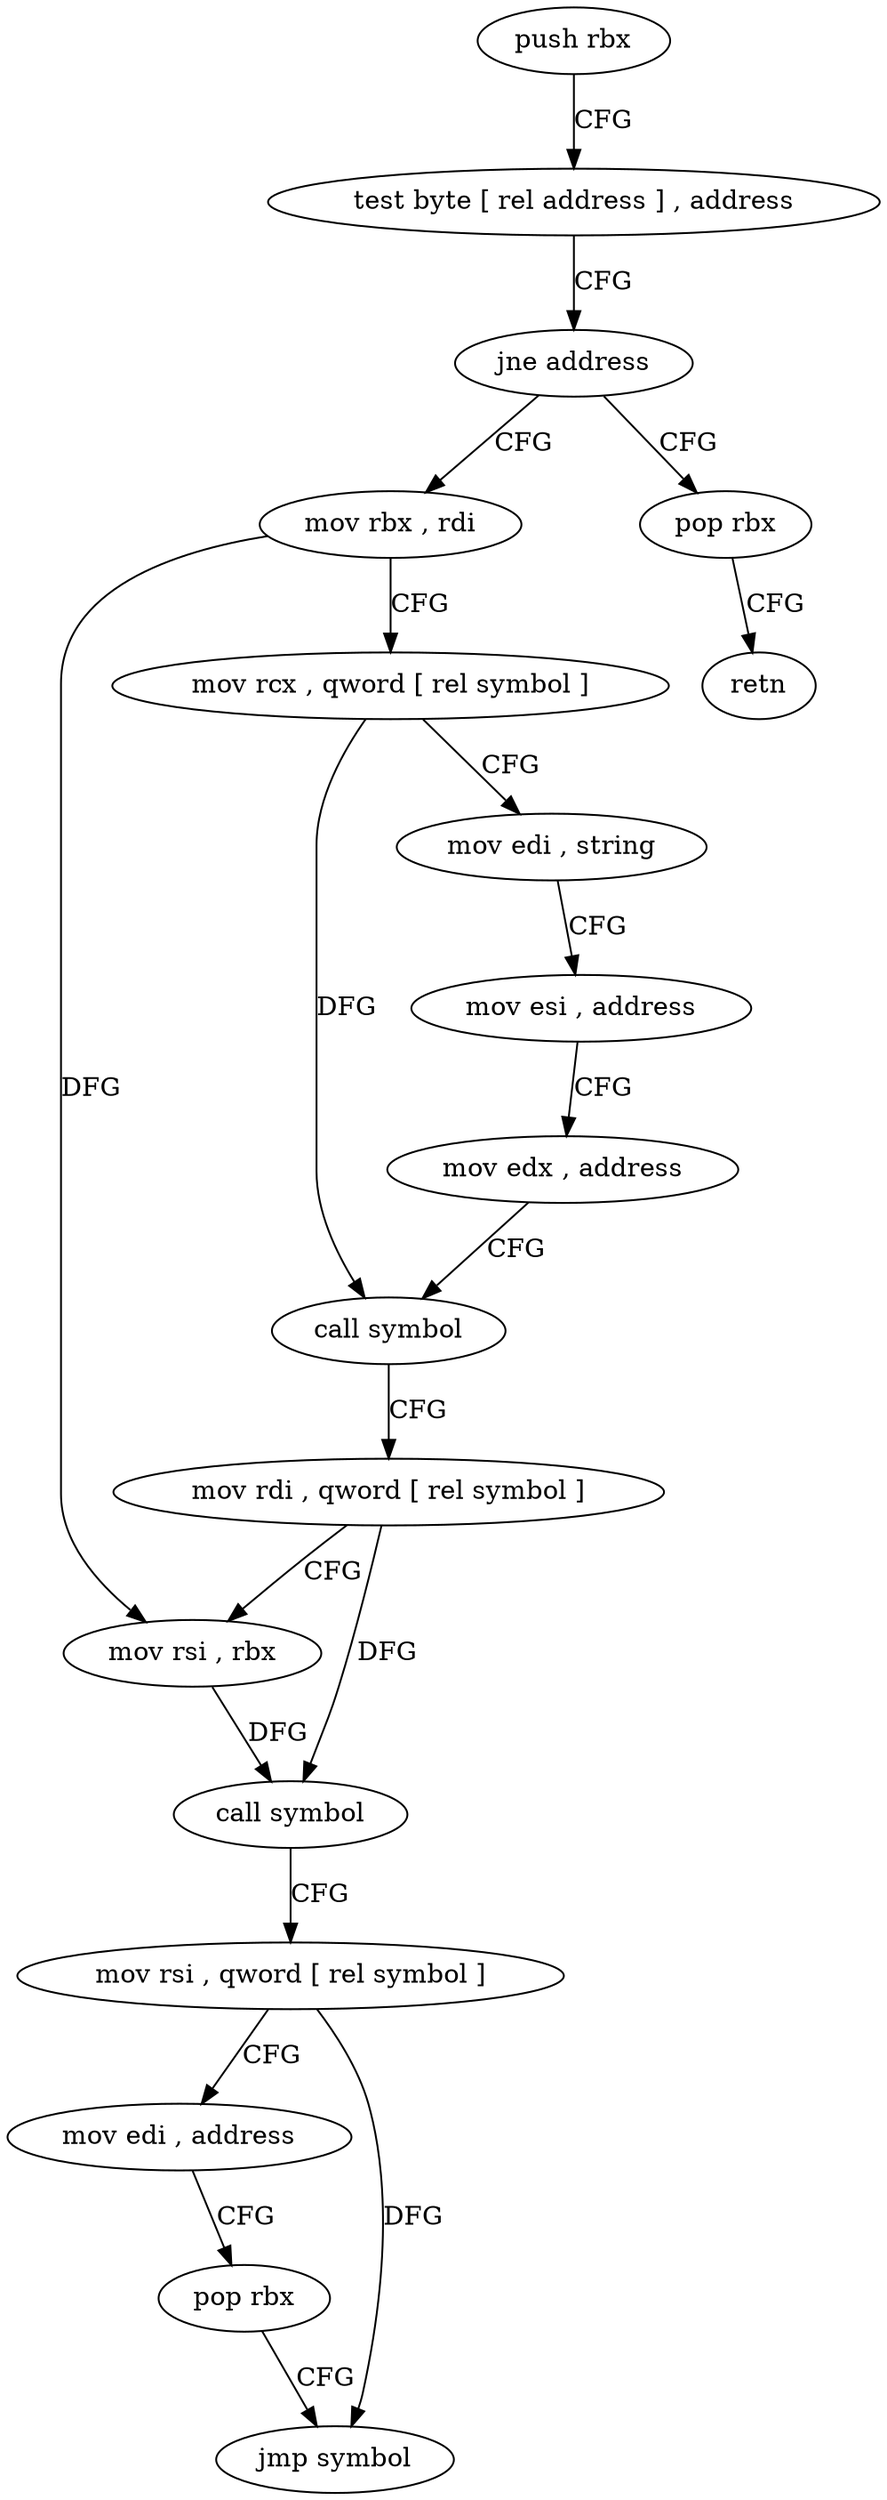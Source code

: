 digraph "func" {
"4216304" [label = "push rbx" ]
"4216305" [label = "test byte [ rel address ] , address" ]
"4216312" [label = "jne address" ]
"4216316" [label = "mov rbx , rdi" ]
"4216314" [label = "pop rbx" ]
"4216319" [label = "mov rcx , qword [ rel symbol ]" ]
"4216326" [label = "mov edi , string" ]
"4216331" [label = "mov esi , address" ]
"4216336" [label = "mov edx , address" ]
"4216341" [label = "call symbol" ]
"4216346" [label = "mov rdi , qword [ rel symbol ]" ]
"4216353" [label = "mov rsi , rbx" ]
"4216356" [label = "call symbol" ]
"4216361" [label = "mov rsi , qword [ rel symbol ]" ]
"4216368" [label = "mov edi , address" ]
"4216373" [label = "pop rbx" ]
"4216374" [label = "jmp symbol" ]
"4216315" [label = "retn" ]
"4216304" -> "4216305" [ label = "CFG" ]
"4216305" -> "4216312" [ label = "CFG" ]
"4216312" -> "4216316" [ label = "CFG" ]
"4216312" -> "4216314" [ label = "CFG" ]
"4216316" -> "4216319" [ label = "CFG" ]
"4216316" -> "4216353" [ label = "DFG" ]
"4216314" -> "4216315" [ label = "CFG" ]
"4216319" -> "4216326" [ label = "CFG" ]
"4216319" -> "4216341" [ label = "DFG" ]
"4216326" -> "4216331" [ label = "CFG" ]
"4216331" -> "4216336" [ label = "CFG" ]
"4216336" -> "4216341" [ label = "CFG" ]
"4216341" -> "4216346" [ label = "CFG" ]
"4216346" -> "4216353" [ label = "CFG" ]
"4216346" -> "4216356" [ label = "DFG" ]
"4216353" -> "4216356" [ label = "DFG" ]
"4216356" -> "4216361" [ label = "CFG" ]
"4216361" -> "4216368" [ label = "CFG" ]
"4216361" -> "4216374" [ label = "DFG" ]
"4216368" -> "4216373" [ label = "CFG" ]
"4216373" -> "4216374" [ label = "CFG" ]
}
